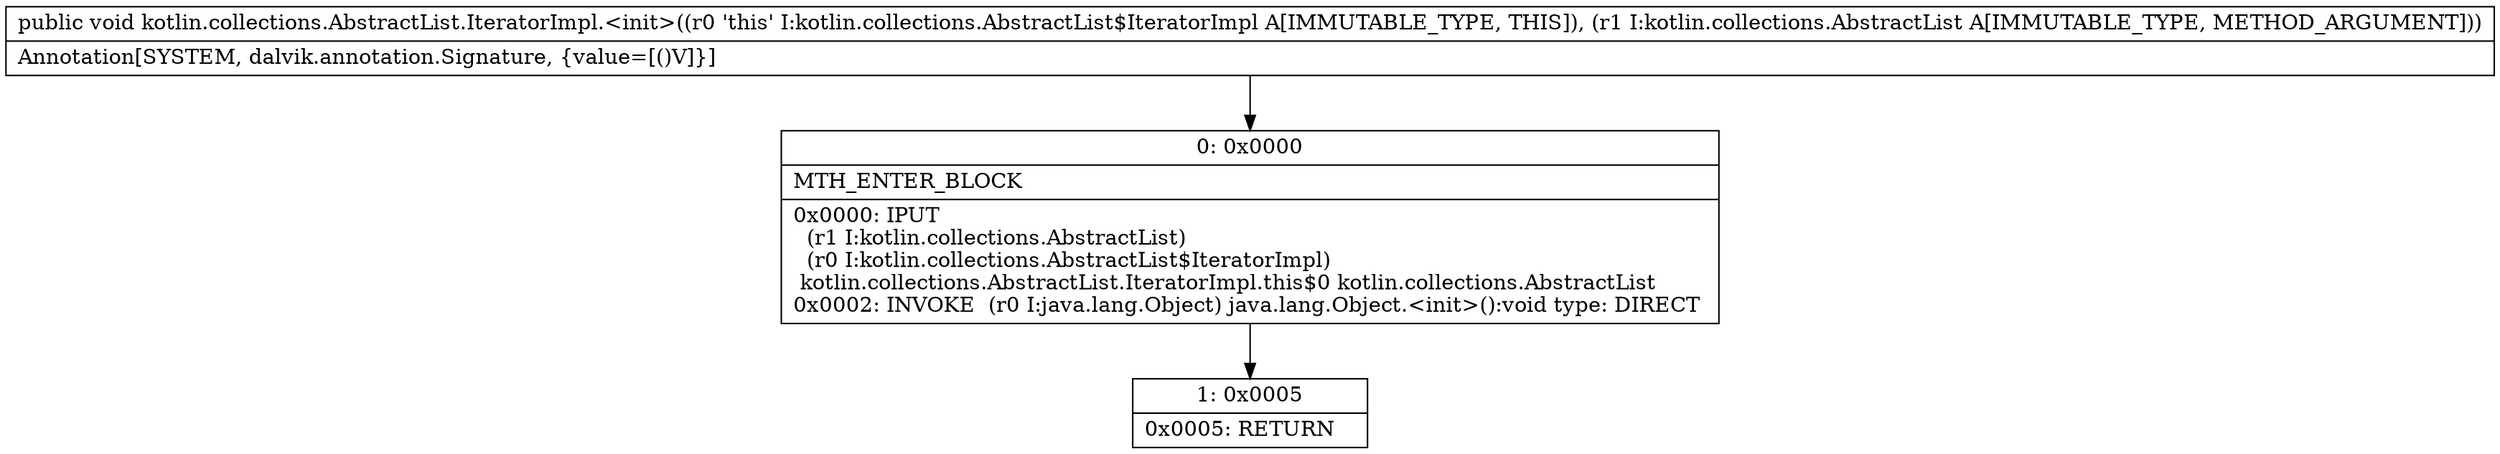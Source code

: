 digraph "CFG forkotlin.collections.AbstractList.IteratorImpl.\<init\>(Lkotlin\/collections\/AbstractList;)V" {
Node_0 [shape=record,label="{0\:\ 0x0000|MTH_ENTER_BLOCK\l|0x0000: IPUT  \l  (r1 I:kotlin.collections.AbstractList)\l  (r0 I:kotlin.collections.AbstractList$IteratorImpl)\l kotlin.collections.AbstractList.IteratorImpl.this$0 kotlin.collections.AbstractList \l0x0002: INVOKE  (r0 I:java.lang.Object) java.lang.Object.\<init\>():void type: DIRECT \l}"];
Node_1 [shape=record,label="{1\:\ 0x0005|0x0005: RETURN   \l}"];
MethodNode[shape=record,label="{public void kotlin.collections.AbstractList.IteratorImpl.\<init\>((r0 'this' I:kotlin.collections.AbstractList$IteratorImpl A[IMMUTABLE_TYPE, THIS]), (r1 I:kotlin.collections.AbstractList A[IMMUTABLE_TYPE, METHOD_ARGUMENT]))  | Annotation[SYSTEM, dalvik.annotation.Signature, \{value=[()V]\}]\l}"];
MethodNode -> Node_0;
Node_0 -> Node_1;
}

